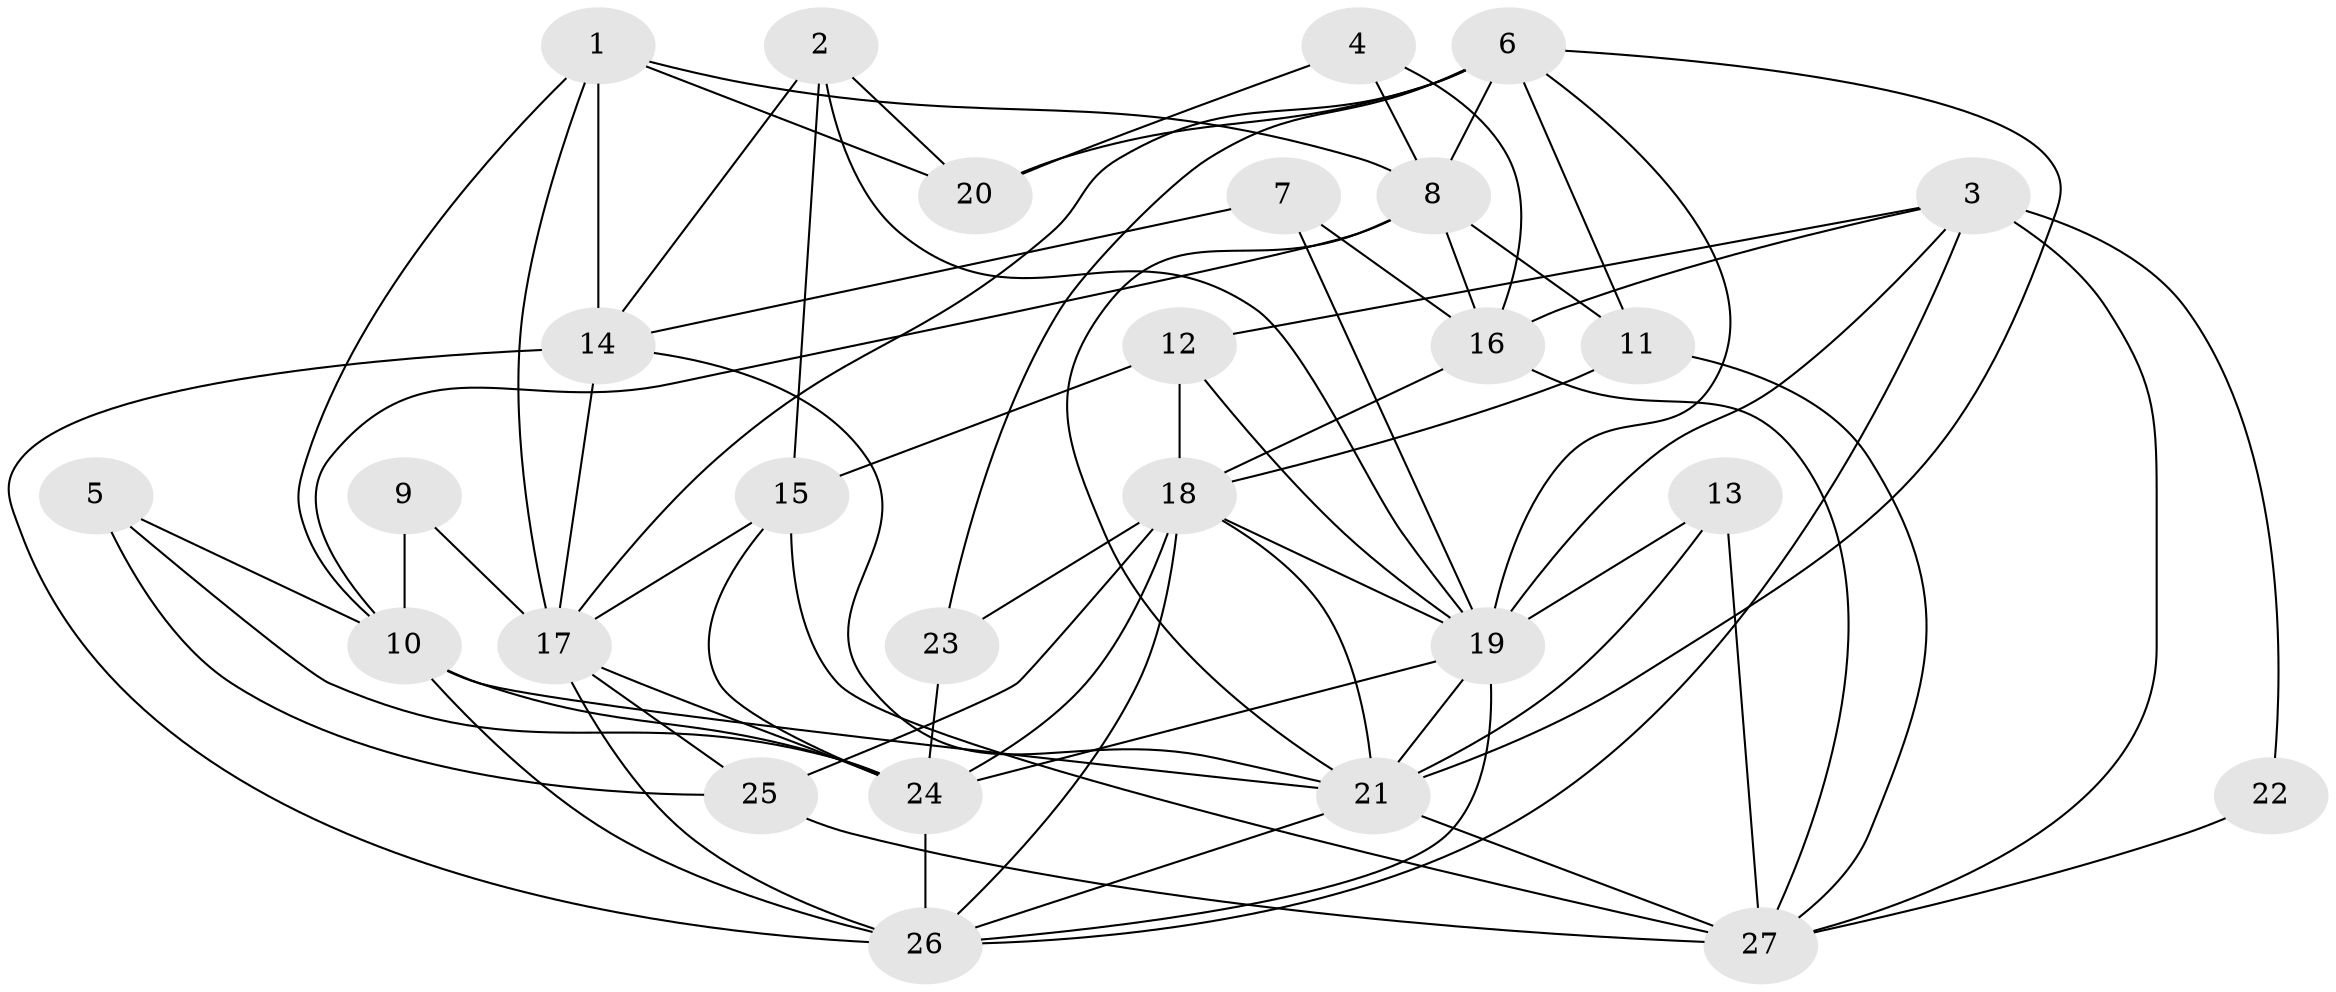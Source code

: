 // original degree distribution, {3: 0.2830188679245283, 6: 0.09433962264150944, 4: 0.3018867924528302, 5: 0.16981132075471697, 2: 0.11320754716981132, 9: 0.018867924528301886, 7: 0.018867924528301886}
// Generated by graph-tools (version 1.1) at 2025/50/03/09/25 03:50:08]
// undirected, 27 vertices, 74 edges
graph export_dot {
graph [start="1"]
  node [color=gray90,style=filled];
  1;
  2;
  3;
  4;
  5;
  6;
  7;
  8;
  9;
  10;
  11;
  12;
  13;
  14;
  15;
  16;
  17;
  18;
  19;
  20;
  21;
  22;
  23;
  24;
  25;
  26;
  27;
  1 -- 8 [weight=1.0];
  1 -- 10 [weight=1.0];
  1 -- 14 [weight=2.0];
  1 -- 17 [weight=1.0];
  1 -- 20 [weight=1.0];
  2 -- 14 [weight=1.0];
  2 -- 15 [weight=1.0];
  2 -- 19 [weight=1.0];
  2 -- 20 [weight=1.0];
  3 -- 12 [weight=1.0];
  3 -- 16 [weight=1.0];
  3 -- 19 [weight=1.0];
  3 -- 22 [weight=1.0];
  3 -- 26 [weight=1.0];
  3 -- 27 [weight=1.0];
  4 -- 8 [weight=1.0];
  4 -- 16 [weight=1.0];
  4 -- 20 [weight=1.0];
  5 -- 10 [weight=1.0];
  5 -- 24 [weight=1.0];
  5 -- 25 [weight=1.0];
  6 -- 8 [weight=1.0];
  6 -- 11 [weight=1.0];
  6 -- 17 [weight=1.0];
  6 -- 19 [weight=1.0];
  6 -- 20 [weight=1.0];
  6 -- 21 [weight=1.0];
  6 -- 23 [weight=1.0];
  7 -- 14 [weight=1.0];
  7 -- 16 [weight=1.0];
  7 -- 19 [weight=1.0];
  8 -- 10 [weight=1.0];
  8 -- 11 [weight=1.0];
  8 -- 16 [weight=1.0];
  8 -- 21 [weight=1.0];
  9 -- 10 [weight=1.0];
  9 -- 17 [weight=1.0];
  10 -- 21 [weight=1.0];
  10 -- 24 [weight=1.0];
  10 -- 26 [weight=1.0];
  11 -- 18 [weight=1.0];
  11 -- 27 [weight=1.0];
  12 -- 15 [weight=1.0];
  12 -- 18 [weight=1.0];
  12 -- 19 [weight=1.0];
  13 -- 19 [weight=1.0];
  13 -- 21 [weight=1.0];
  13 -- 27 [weight=1.0];
  14 -- 17 [weight=1.0];
  14 -- 21 [weight=1.0];
  14 -- 26 [weight=2.0];
  15 -- 17 [weight=1.0];
  15 -- 24 [weight=1.0];
  15 -- 27 [weight=1.0];
  16 -- 18 [weight=1.0];
  16 -- 27 [weight=1.0];
  17 -- 24 [weight=1.0];
  17 -- 25 [weight=1.0];
  17 -- 26 [weight=1.0];
  18 -- 19 [weight=1.0];
  18 -- 21 [weight=1.0];
  18 -- 23 [weight=1.0];
  18 -- 24 [weight=1.0];
  18 -- 25 [weight=1.0];
  18 -- 26 [weight=1.0];
  19 -- 21 [weight=1.0];
  19 -- 24 [weight=2.0];
  19 -- 26 [weight=1.0];
  21 -- 26 [weight=1.0];
  21 -- 27 [weight=2.0];
  22 -- 27 [weight=1.0];
  23 -- 24 [weight=1.0];
  24 -- 26 [weight=1.0];
  25 -- 27 [weight=1.0];
}
